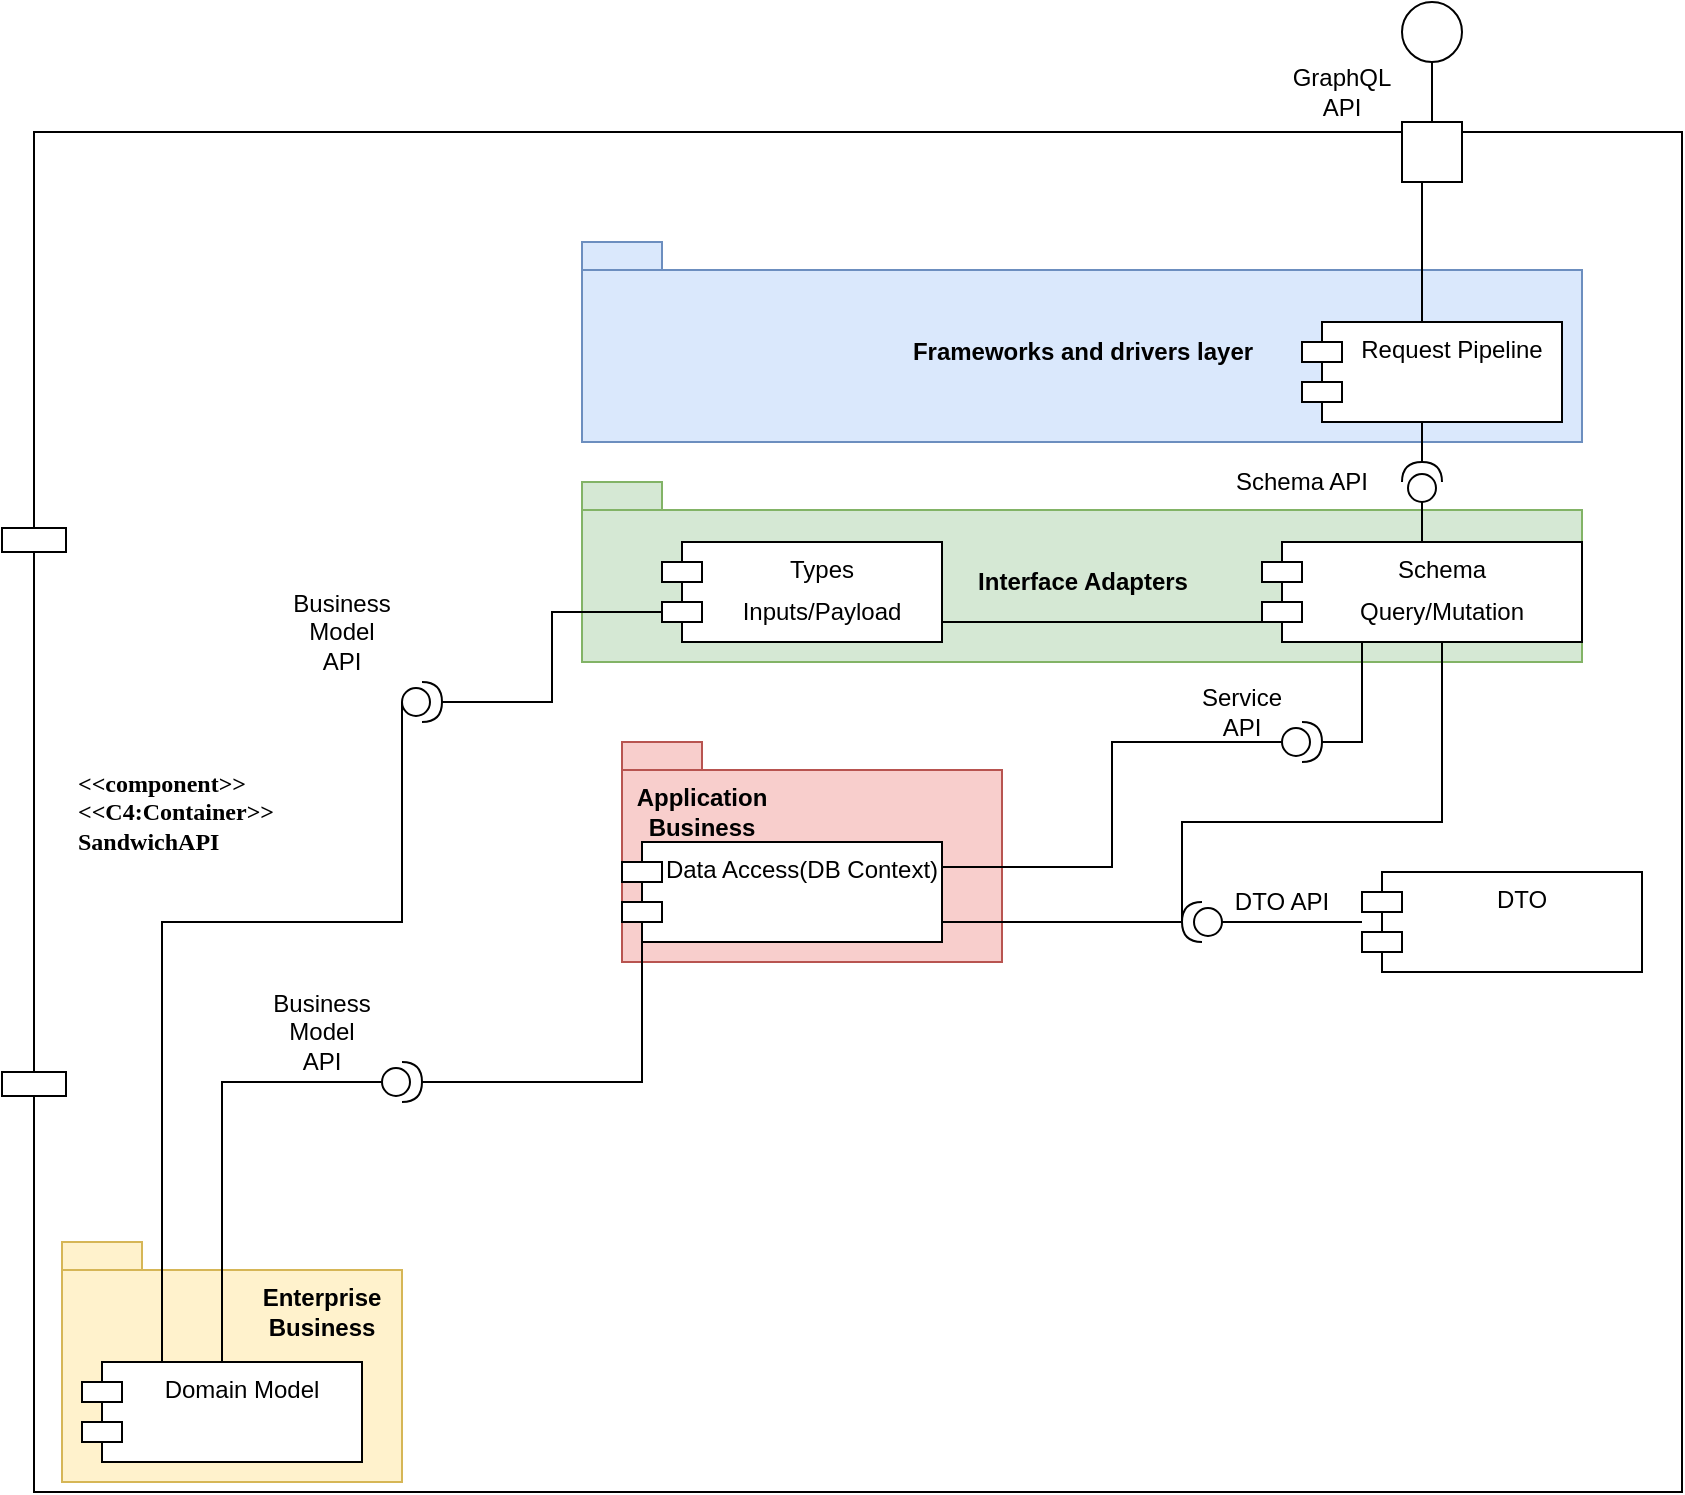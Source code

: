 <mxfile version="20.5.3" type="device"><diagram name="Page-1" id="5f0bae14-7c28-e335-631c-24af17079c00"><mxGraphModel dx="1221" dy="1522" grid="1" gridSize="10" guides="1" tooltips="1" connect="1" arrows="1" fold="1" page="1" pageScale="1" pageWidth="1100" pageHeight="850" background="none" math="0" shadow="0"><root><mxCell id="0"/><mxCell id="1" parent="0"/><mxCell id="39150e848f15840c-5" value="&amp;lt;&amp;lt;component&amp;gt;&amp;gt;&lt;br&gt;&amp;lt;&amp;lt;C4:Container&amp;gt;&amp;gt;&lt;br&gt;&lt;span&gt;SandwichAPI&lt;/span&gt;" style="shape=component;align=left;spacingLeft=36;rounded=0;shadow=0;comic=0;labelBackgroundColor=none;strokeWidth=1;fontFamily=Verdana;fontSize=12;html=1;fontStyle=1" parent="1" vertex="1"><mxGeometry x="320" y="5" width="840" height="680" as="geometry"/></mxCell><mxCell id="Tyqp4wYhk9IuT6_9qh9N-3" value="" style="edgeStyle=orthogonalEdgeStyle;rounded=0;orthogonalLoop=1;jettySize=auto;html=1;endArrow=none;endFill=0;" parent="1" source="Tyqp4wYhk9IuT6_9qh9N-1" target="Tyqp4wYhk9IuT6_9qh9N-2" edge="1"><mxGeometry relative="1" as="geometry"/></mxCell><mxCell id="Tyqp4wYhk9IuT6_9qh9N-1" value="" style="ellipse;whiteSpace=wrap;html=1;aspect=fixed;" parent="1" vertex="1"><mxGeometry x="1020" y="-60" width="30" height="30" as="geometry"/></mxCell><mxCell id="Tyqp4wYhk9IuT6_9qh9N-2" value="" style="whiteSpace=wrap;html=1;aspect=fixed;" parent="1" vertex="1"><mxGeometry x="1020" width="30" height="30" as="geometry"/></mxCell><mxCell id="Tyqp4wYhk9IuT6_9qh9N-4" value="GraphQL API" style="text;html=1;strokeColor=none;fillColor=none;align=center;verticalAlign=middle;whiteSpace=wrap;rounded=0;" parent="1" vertex="1"><mxGeometry x="960" y="-30" width="60" height="30" as="geometry"/></mxCell><mxCell id="Tyqp4wYhk9IuT6_9qh9N-5" value="Frameworks and drivers layer" style="shape=folder;fontStyle=1;spacingTop=10;tabWidth=40;tabHeight=14;tabPosition=left;html=1;fillColor=#dae8fc;strokeColor=#6c8ebf;" parent="1" vertex="1"><mxGeometry x="610" y="60" width="500" height="100" as="geometry"/></mxCell><mxCell id="Tyqp4wYhk9IuT6_9qh9N-6" value="Interface Adapters" style="shape=folder;fontStyle=1;spacingTop=10;tabWidth=40;tabHeight=14;tabPosition=left;html=1;fillColor=#d5e8d4;strokeColor=#82b366;" parent="1" vertex="1"><mxGeometry x="610" y="180" width="500" height="90" as="geometry"/></mxCell><mxCell id="Tyqp4wYhk9IuT6_9qh9N-7" value="" style="shape=folder;fontStyle=1;spacingTop=10;tabWidth=40;tabHeight=14;tabPosition=left;html=1;fillColor=#f8cecc;strokeColor=#b85450;" parent="1" vertex="1"><mxGeometry x="630" y="310" width="190" height="110" as="geometry"/></mxCell><mxCell id="Tyqp4wYhk9IuT6_9qh9N-8" value="" style="shape=folder;fontStyle=1;spacingTop=10;tabWidth=40;tabHeight=14;tabPosition=left;html=1;fillColor=#fff2cc;strokeColor=#d6b656;" parent="1" vertex="1"><mxGeometry x="350" y="560" width="170" height="120" as="geometry"/></mxCell><mxCell id="Tyqp4wYhk9IuT6_9qh9N-80" style="edgeStyle=orthogonalEdgeStyle;rounded=0;orthogonalLoop=1;jettySize=auto;html=1;exitX=0.5;exitY=0;exitDx=0;exitDy=0;entryX=0.25;entryY=1;entryDx=0;entryDy=0;endArrow=none;endFill=0;" parent="1" source="Tyqp4wYhk9IuT6_9qh9N-16" target="Tyqp4wYhk9IuT6_9qh9N-2" edge="1"><mxGeometry relative="1" as="geometry"><Array as="points"><mxPoint x="1030" y="30"/></Array></mxGeometry></mxCell><mxCell id="Tyqp4wYhk9IuT6_9qh9N-16" value="Request Pipeline" style="shape=module;align=left;spacingLeft=20;align=center;verticalAlign=top;" parent="1" vertex="1"><mxGeometry x="970" y="100" width="130" height="50" as="geometry"/></mxCell><mxCell id="Tyqp4wYhk9IuT6_9qh9N-47" style="edgeStyle=orthogonalEdgeStyle;rounded=0;orthogonalLoop=1;jettySize=auto;html=1;exitX=0.25;exitY=1;exitDx=0;exitDy=0;entryX=1;entryY=0.5;entryDx=0;entryDy=0;entryPerimeter=0;endArrow=none;endFill=0;" parent="1" source="Tyqp4wYhk9IuT6_9qh9N-17" target="Tyqp4wYhk9IuT6_9qh9N-38" edge="1"><mxGeometry relative="1" as="geometry"><Array as="points"><mxPoint x="1040" y="260"/><mxPoint x="1040" y="350"/><mxPoint x="910" y="350"/></Array></mxGeometry></mxCell><mxCell id="Tyqp4wYhk9IuT6_9qh9N-56" value="" style="edgeStyle=orthogonalEdgeStyle;rounded=0;orthogonalLoop=1;jettySize=auto;html=1;endArrow=none;endFill=0;" parent="1" source="Tyqp4wYhk9IuT6_9qh9N-17" target="Tyqp4wYhk9IuT6_9qh9N-55" edge="1"><mxGeometry relative="1" as="geometry"/></mxCell><mxCell id="Tyqp4wYhk9IuT6_9qh9N-70" style="edgeStyle=orthogonalEdgeStyle;rounded=0;orthogonalLoop=1;jettySize=auto;html=1;exitX=0.25;exitY=1;exitDx=0;exitDy=0;entryX=1;entryY=0.5;entryDx=0;entryDy=0;entryPerimeter=0;endArrow=none;endFill=0;" parent="1" source="Tyqp4wYhk9IuT6_9qh9N-17" target="Tyqp4wYhk9IuT6_9qh9N-53" edge="1"><mxGeometry relative="1" as="geometry"><Array as="points"><mxPoint x="1000" y="260"/><mxPoint x="1000" y="310"/></Array></mxGeometry></mxCell><mxCell id="Tyqp4wYhk9IuT6_9qh9N-17" value="Schema" style="shape=module;align=left;spacingLeft=20;align=center;verticalAlign=top;" parent="1" vertex="1"><mxGeometry x="950" y="210" width="160" height="50" as="geometry"/></mxCell><mxCell id="Tyqp4wYhk9IuT6_9qh9N-45" style="edgeStyle=orthogonalEdgeStyle;rounded=0;orthogonalLoop=1;jettySize=auto;html=1;exitX=1;exitY=0.5;exitDx=0;exitDy=0;entryX=1;entryY=0.5;entryDx=0;entryDy=0;entryPerimeter=0;endArrow=none;endFill=0;" parent="1" source="Tyqp4wYhk9IuT6_9qh9N-19" target="Tyqp4wYhk9IuT6_9qh9N-38" edge="1"><mxGeometry relative="1" as="geometry"><Array as="points"><mxPoint x="770" y="400"/></Array></mxGeometry></mxCell><mxCell id="8qgZdgoTI-fuzbLKAT6K-6" style="edgeStyle=orthogonalEdgeStyle;rounded=0;orthogonalLoop=1;jettySize=auto;html=1;exitX=0.25;exitY=0;exitDx=0;exitDy=0;entryX=0;entryY=0.5;entryDx=0;entryDy=0;entryPerimeter=0;endArrow=none;endFill=0;" edge="1" parent="1" source="Tyqp4wYhk9IuT6_9qh9N-20" target="8qgZdgoTI-fuzbLKAT6K-4"><mxGeometry relative="1" as="geometry"><Array as="points"><mxPoint x="400" y="620"/><mxPoint x="400" y="400"/><mxPoint x="520" y="400"/></Array></mxGeometry></mxCell><mxCell id="Tyqp4wYhk9IuT6_9qh9N-20" value="Domain Model" style="shape=module;align=left;spacingLeft=20;align=center;verticalAlign=top;" parent="1" vertex="1"><mxGeometry x="360" y="620" width="140" height="50" as="geometry"/></mxCell><mxCell id="Tyqp4wYhk9IuT6_9qh9N-21" value="DTO" style="shape=module;align=left;spacingLeft=20;align=center;verticalAlign=top;" parent="1" vertex="1"><mxGeometry x="1000" y="375" width="140" height="50" as="geometry"/></mxCell><mxCell id="Tyqp4wYhk9IuT6_9qh9N-28" value="" style="edgeStyle=orthogonalEdgeStyle;rounded=0;orthogonalLoop=1;jettySize=auto;html=1;endArrow=none;endFill=0;" parent="1" source="Tyqp4wYhk9IuT6_9qh9N-26" target="Tyqp4wYhk9IuT6_9qh9N-20" edge="1"><mxGeometry relative="1" as="geometry"/></mxCell><mxCell id="Tyqp4wYhk9IuT6_9qh9N-29" value="" style="edgeStyle=orthogonalEdgeStyle;rounded=0;orthogonalLoop=1;jettySize=auto;html=1;endArrow=none;endFill=0;" parent="1" source="Tyqp4wYhk9IuT6_9qh9N-26" target="Tyqp4wYhk9IuT6_9qh9N-19" edge="1"><mxGeometry relative="1" as="geometry"><Array as="points"><mxPoint x="640" y="480"/></Array></mxGeometry></mxCell><mxCell id="Tyqp4wYhk9IuT6_9qh9N-26" value="" style="shape=providedRequiredInterface;html=1;verticalLabelPosition=bottom;sketch=0;direction=east;" parent="1" vertex="1"><mxGeometry x="510" y="470" width="20" height="20" as="geometry"/></mxCell><mxCell id="Tyqp4wYhk9IuT6_9qh9N-33" value="Business Model&lt;br&gt;API" style="text;html=1;strokeColor=none;fillColor=none;align=center;verticalAlign=middle;whiteSpace=wrap;rounded=0;" parent="1" vertex="1"><mxGeometry x="450" y="440" width="60" height="30" as="geometry"/></mxCell><mxCell id="Tyqp4wYhk9IuT6_9qh9N-43" value="" style="edgeStyle=orthogonalEdgeStyle;rounded=0;orthogonalLoop=1;jettySize=auto;html=1;endArrow=none;endFill=0;" parent="1" source="Tyqp4wYhk9IuT6_9qh9N-38" target="Tyqp4wYhk9IuT6_9qh9N-21" edge="1"><mxGeometry relative="1" as="geometry"><Array as="points"><mxPoint x="950" y="400"/><mxPoint x="950" y="400"/></Array></mxGeometry></mxCell><mxCell id="Tyqp4wYhk9IuT6_9qh9N-38" value="" style="shape=providedRequiredInterface;html=1;verticalLabelPosition=bottom;sketch=0;direction=west;" parent="1" vertex="1"><mxGeometry x="910" y="390" width="20" height="20" as="geometry"/></mxCell><mxCell id="Tyqp4wYhk9IuT6_9qh9N-44" value="DTO API" style="text;html=1;strokeColor=none;fillColor=none;align=center;verticalAlign=middle;whiteSpace=wrap;rounded=0;" parent="1" vertex="1"><mxGeometry x="930" y="375" width="60" height="30" as="geometry"/></mxCell><mxCell id="Tyqp4wYhk9IuT6_9qh9N-69" style="edgeStyle=orthogonalEdgeStyle;rounded=0;orthogonalLoop=1;jettySize=auto;html=1;exitX=1;exitY=0.25;exitDx=0;exitDy=0;entryX=0;entryY=0.5;entryDx=0;entryDy=0;entryPerimeter=0;endArrow=none;endFill=0;" parent="1" source="Tyqp4wYhk9IuT6_9qh9N-19" target="Tyqp4wYhk9IuT6_9qh9N-53" edge="1"><mxGeometry relative="1" as="geometry"/></mxCell><mxCell id="Tyqp4wYhk9IuT6_9qh9N-19" value="Data Access(DB Context)" style="shape=module;align=left;spacingLeft=20;align=center;verticalAlign=top;" parent="1" vertex="1"><mxGeometry x="630" y="360" width="160" height="50" as="geometry"/></mxCell><mxCell id="Tyqp4wYhk9IuT6_9qh9N-50" value="&lt;span style=&quot;font-weight: 700;&quot;&gt;Application Business&lt;/span&gt;" style="text;html=1;strokeColor=none;fillColor=none;align=center;verticalAlign=middle;whiteSpace=wrap;rounded=0;" parent="1" vertex="1"><mxGeometry x="640" y="330" width="60" height="30" as="geometry"/></mxCell><mxCell id="Tyqp4wYhk9IuT6_9qh9N-51" value="&lt;span style=&quot;font-weight: 700;&quot;&gt;Enterprise Business&lt;/span&gt;" style="text;html=1;strokeColor=none;fillColor=none;align=center;verticalAlign=middle;whiteSpace=wrap;rounded=0;" parent="1" vertex="1"><mxGeometry x="450" y="580" width="60" height="30" as="geometry"/></mxCell><mxCell id="Tyqp4wYhk9IuT6_9qh9N-53" value="" style="shape=providedRequiredInterface;html=1;verticalLabelPosition=bottom;sketch=0;" parent="1" vertex="1"><mxGeometry x="960" y="300" width="20" height="20" as="geometry"/></mxCell><mxCell id="Tyqp4wYhk9IuT6_9qh9N-57" value="" style="edgeStyle=orthogonalEdgeStyle;rounded=0;orthogonalLoop=1;jettySize=auto;html=1;endArrow=none;endFill=0;" parent="1" source="Tyqp4wYhk9IuT6_9qh9N-55" target="Tyqp4wYhk9IuT6_9qh9N-16" edge="1"><mxGeometry relative="1" as="geometry"/></mxCell><mxCell id="Tyqp4wYhk9IuT6_9qh9N-55" value="" style="shape=providedRequiredInterface;html=1;verticalLabelPosition=bottom;sketch=0;direction=north;" parent="1" vertex="1"><mxGeometry x="1020" y="170" width="20" height="20" as="geometry"/></mxCell><mxCell id="Tyqp4wYhk9IuT6_9qh9N-75" value="Schema API" style="text;html=1;strokeColor=none;fillColor=none;align=center;verticalAlign=middle;whiteSpace=wrap;rounded=0;" parent="1" vertex="1"><mxGeometry x="920" y="165" width="100" height="30" as="geometry"/></mxCell><mxCell id="Tyqp4wYhk9IuT6_9qh9N-76" value="Service API" style="text;html=1;strokeColor=none;fillColor=none;align=center;verticalAlign=middle;whiteSpace=wrap;rounded=0;" parent="1" vertex="1"><mxGeometry x="910" y="280" width="60" height="30" as="geometry"/></mxCell><mxCell id="8qgZdgoTI-fuzbLKAT6K-11" style="edgeStyle=orthogonalEdgeStyle;rounded=0;orthogonalLoop=1;jettySize=auto;html=1;exitX=1;exitY=0.5;exitDx=0;exitDy=0;endArrow=none;endFill=0;" edge="1" parent="1" source="8qgZdgoTI-fuzbLKAT6K-2" target="Tyqp4wYhk9IuT6_9qh9N-17"><mxGeometry relative="1" as="geometry"><Array as="points"><mxPoint x="790" y="250"/></Array></mxGeometry></mxCell><mxCell id="8qgZdgoTI-fuzbLKAT6K-2" value="Types" style="shape=module;align=left;spacingLeft=20;align=center;verticalAlign=top;" vertex="1" parent="1"><mxGeometry x="650" y="210" width="140" height="50" as="geometry"/></mxCell><mxCell id="8qgZdgoTI-fuzbLKAT6K-7" style="edgeStyle=orthogonalEdgeStyle;rounded=0;orthogonalLoop=1;jettySize=auto;html=1;exitX=1;exitY=0.5;exitDx=0;exitDy=0;exitPerimeter=0;entryX=0;entryY=0;entryDx=0;entryDy=35;entryPerimeter=0;endArrow=none;endFill=0;" edge="1" parent="1" source="8qgZdgoTI-fuzbLKAT6K-4" target="8qgZdgoTI-fuzbLKAT6K-2"><mxGeometry relative="1" as="geometry"/></mxCell><mxCell id="8qgZdgoTI-fuzbLKAT6K-4" value="" style="shape=providedRequiredInterface;html=1;verticalLabelPosition=bottom;sketch=0;" vertex="1" parent="1"><mxGeometry x="520" y="280" width="20" height="20" as="geometry"/></mxCell><mxCell id="8qgZdgoTI-fuzbLKAT6K-8" value="Business Model&lt;br&gt;API" style="text;html=1;strokeColor=none;fillColor=none;align=center;verticalAlign=middle;whiteSpace=wrap;rounded=0;" vertex="1" parent="1"><mxGeometry x="460" y="240" width="60" height="30" as="geometry"/></mxCell><mxCell id="8qgZdgoTI-fuzbLKAT6K-9" value="Inputs/Payload" style="text;html=1;strokeColor=none;fillColor=none;align=center;verticalAlign=middle;whiteSpace=wrap;rounded=0;" vertex="1" parent="1"><mxGeometry x="700" y="230" width="60" height="30" as="geometry"/></mxCell><mxCell id="8qgZdgoTI-fuzbLKAT6K-10" value="Query/Mutation" style="text;html=1;strokeColor=none;fillColor=none;align=center;verticalAlign=middle;whiteSpace=wrap;rounded=0;" vertex="1" parent="1"><mxGeometry x="1010" y="230" width="60" height="30" as="geometry"/></mxCell></root></mxGraphModel></diagram></mxfile>